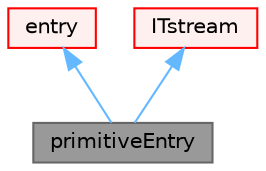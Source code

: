 digraph "primitiveEntry"
{
 // LATEX_PDF_SIZE
  bgcolor="transparent";
  edge [fontname=Helvetica,fontsize=10,labelfontname=Helvetica,labelfontsize=10];
  node [fontname=Helvetica,fontsize=10,shape=box,height=0.2,width=0.4];
  Node1 [id="Node000001",label="primitiveEntry",height=0.2,width=0.4,color="gray40", fillcolor="grey60", style="filled", fontcolor="black",tooltip="A keyword and a list of tokens comprise a primitiveEntry. A primitiveEntry can be read,..."];
  Node2 -> Node1 [id="edge1_Node000001_Node000002",dir="back",color="steelblue1",style="solid",tooltip=" "];
  Node2 [id="Node000002",label="entry",height=0.2,width=0.4,color="red", fillcolor="#FFF0F0", style="filled",URL="$classFoam_1_1entry.html",tooltip="A keyword and a list of tokens is an 'entry'."];
  Node4 -> Node1 [id="edge2_Node000001_Node000004",dir="back",color="steelblue1",style="solid",tooltip=" "];
  Node4 [id="Node000004",label="ITstream",height=0.2,width=0.4,color="red", fillcolor="#FFF0F0", style="filled",URL="$classFoam_1_1ITstream.html",tooltip="An input stream of tokens."];
}
